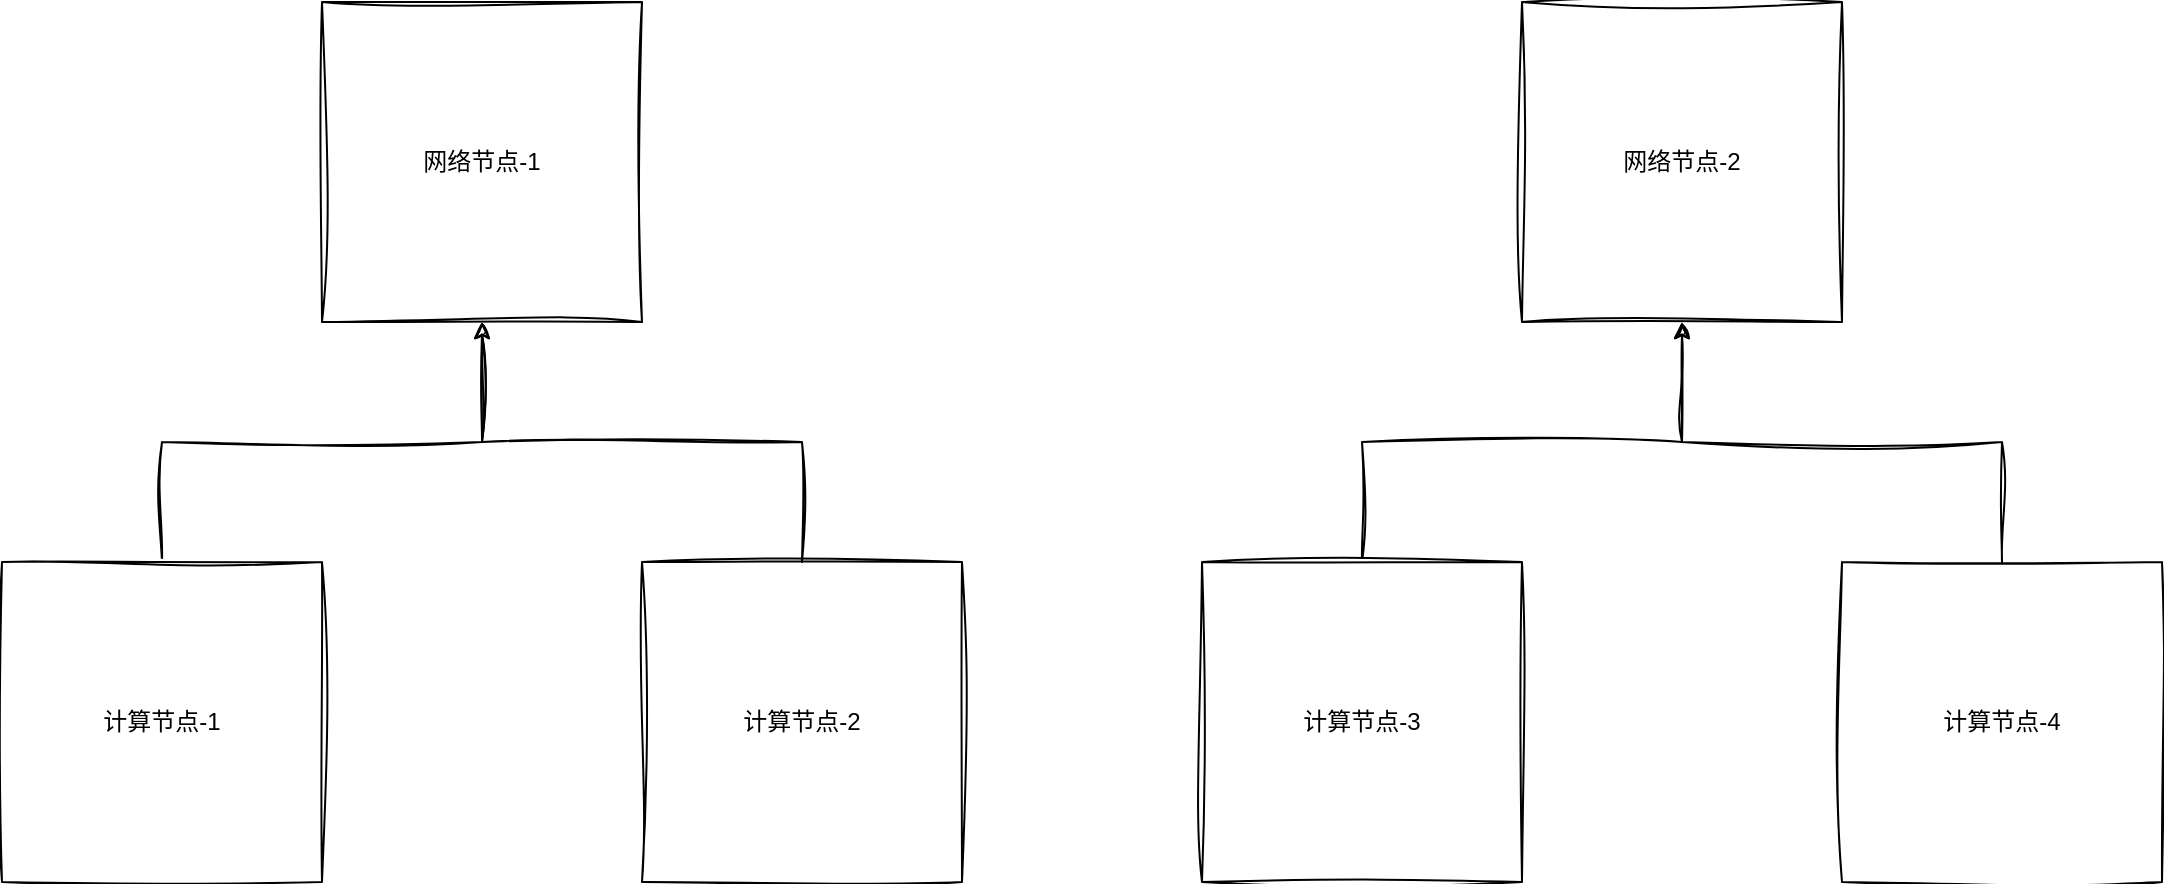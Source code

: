 <mxfile version="21.3.2" type="github">
  <diagram name="Page-1" id="o2GirT-IdrzoyhzsRZN8">
    <mxGraphModel dx="2514" dy="854" grid="1" gridSize="10" guides="1" tooltips="1" connect="1" arrows="1" fold="1" page="1" pageScale="1" pageWidth="827" pageHeight="1169" math="0" shadow="0">
      <root>
        <mxCell id="0" />
        <mxCell id="1" parent="0" />
        <mxCell id="f7jAafCXMpGfuRF9Ql-_-1" value="网络节点-1" style="whiteSpace=wrap;html=1;aspect=fixed;labelBackgroundColor=none;rounded=0;sketch=1;curveFitting=1;jiggle=2;" vertex="1" parent="1">
          <mxGeometry x="120" y="80" width="160" height="160" as="geometry" />
        </mxCell>
        <mxCell id="f7jAafCXMpGfuRF9Ql-_-2" value="网络节点-2" style="whiteSpace=wrap;html=1;aspect=fixed;labelBackgroundColor=none;rounded=0;sketch=1;curveFitting=1;jiggle=2;" vertex="1" parent="1">
          <mxGeometry x="720" y="80" width="160" height="160" as="geometry" />
        </mxCell>
        <mxCell id="f7jAafCXMpGfuRF9Ql-_-7" style="edgeStyle=orthogonalEdgeStyle;rounded=0;hachureGap=4;orthogonalLoop=1;jettySize=auto;html=1;fontFamily=Architects Daughter;fontSource=https%3A%2F%2Ffonts.googleapis.com%2Fcss%3Ffamily%3DArchitects%2BDaughter;fontSize=16;labelBackgroundColor=none;fontColor=default;sketch=1;curveFitting=1;jiggle=2;" edge="1" parent="1" source="f7jAafCXMpGfuRF9Ql-_-3" target="f7jAafCXMpGfuRF9Ql-_-1">
          <mxGeometry relative="1" as="geometry" />
        </mxCell>
        <mxCell id="f7jAafCXMpGfuRF9Ql-_-3" value="计算节点-1" style="whiteSpace=wrap;html=1;aspect=fixed;labelBackgroundColor=none;rounded=0;sketch=1;curveFitting=1;jiggle=2;" vertex="1" parent="1">
          <mxGeometry x="-40" y="360" width="160" height="160" as="geometry" />
        </mxCell>
        <mxCell id="f7jAafCXMpGfuRF9Ql-_-12" style="edgeStyle=orthogonalEdgeStyle;rounded=0;hachureGap=4;orthogonalLoop=1;jettySize=auto;html=1;fontFamily=Architects Daughter;fontSource=https%3A%2F%2Ffonts.googleapis.com%2Fcss%3Ffamily%3DArchitects%2BDaughter;fontSize=16;labelBackgroundColor=none;fontColor=default;sketch=1;curveFitting=1;jiggle=2;" edge="1" parent="1" source="f7jAafCXMpGfuRF9Ql-_-4" target="f7jAafCXMpGfuRF9Ql-_-1">
          <mxGeometry relative="1" as="geometry" />
        </mxCell>
        <mxCell id="f7jAafCXMpGfuRF9Ql-_-4" value="计算节点-2" style="whiteSpace=wrap;html=1;aspect=fixed;labelBackgroundColor=none;rounded=0;sketch=1;curveFitting=1;jiggle=2;" vertex="1" parent="1">
          <mxGeometry x="280" y="360" width="160" height="160" as="geometry" />
        </mxCell>
        <mxCell id="f7jAafCXMpGfuRF9Ql-_-9" style="edgeStyle=orthogonalEdgeStyle;rounded=0;hachureGap=4;orthogonalLoop=1;jettySize=auto;html=1;fontFamily=Architects Daughter;fontSource=https%3A%2F%2Ffonts.googleapis.com%2Fcss%3Ffamily%3DArchitects%2BDaughter;fontSize=16;labelBackgroundColor=none;fontColor=default;sketch=1;curveFitting=1;jiggle=2;" edge="1" parent="1" source="f7jAafCXMpGfuRF9Ql-_-5" target="f7jAafCXMpGfuRF9Ql-_-2">
          <mxGeometry relative="1" as="geometry" />
        </mxCell>
        <mxCell id="f7jAafCXMpGfuRF9Ql-_-5" value="计算节点-3" style="whiteSpace=wrap;html=1;aspect=fixed;labelBackgroundColor=none;rounded=0;sketch=1;curveFitting=1;jiggle=2;" vertex="1" parent="1">
          <mxGeometry x="560" y="360" width="160" height="160" as="geometry" />
        </mxCell>
        <mxCell id="f7jAafCXMpGfuRF9Ql-_-10" style="edgeStyle=orthogonalEdgeStyle;rounded=0;hachureGap=4;orthogonalLoop=1;jettySize=auto;html=1;entryX=0.5;entryY=1;entryDx=0;entryDy=0;fontFamily=Architects Daughter;fontSource=https%3A%2F%2Ffonts.googleapis.com%2Fcss%3Ffamily%3DArchitects%2BDaughter;fontSize=16;labelBackgroundColor=none;fontColor=default;sketch=1;curveFitting=1;jiggle=2;" edge="1" parent="1" source="f7jAafCXMpGfuRF9Ql-_-6" target="f7jAafCXMpGfuRF9Ql-_-2">
          <mxGeometry relative="1" as="geometry" />
        </mxCell>
        <mxCell id="f7jAafCXMpGfuRF9Ql-_-6" value="计算节点-4" style="whiteSpace=wrap;html=1;aspect=fixed;labelBackgroundColor=none;rounded=0;sketch=1;curveFitting=1;jiggle=2;" vertex="1" parent="1">
          <mxGeometry x="880" y="360" width="160" height="160" as="geometry" />
        </mxCell>
      </root>
    </mxGraphModel>
  </diagram>
</mxfile>
